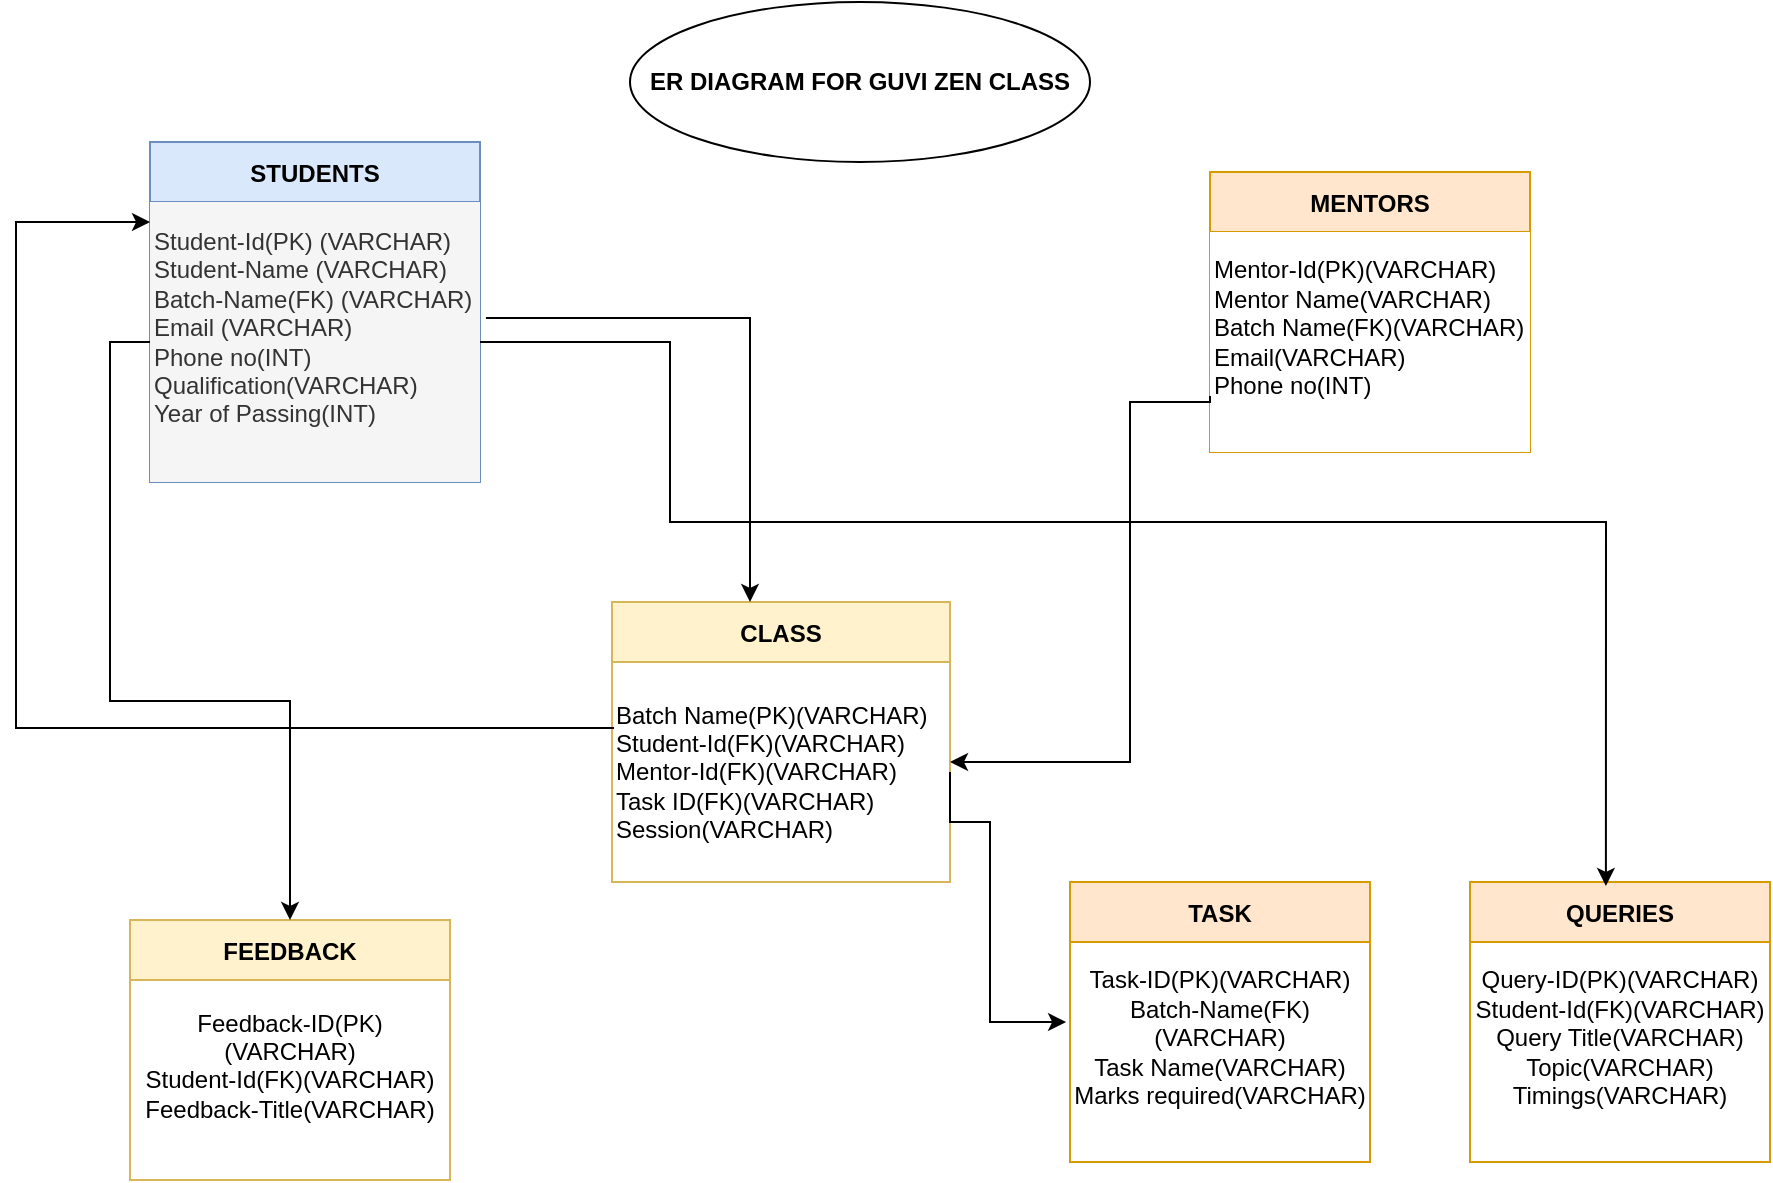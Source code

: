 <mxfile version="24.6.4" type="google">
  <diagram name="Page-1" id="k3Wl8LOWiAauprJHbQ4l">
    <mxGraphModel dx="880" dy="468" grid="1" gridSize="10" guides="1" tooltips="1" connect="1" arrows="1" fold="1" page="1" pageScale="1" pageWidth="850" pageHeight="1100" math="0" shadow="0">
      <root>
        <mxCell id="0" />
        <mxCell id="1" parent="0" />
        <mxCell id="TjbdBot4XybQkpJCTx5u-63" value="MENTORS" style="shape=table;startSize=30;container=1;collapsible=0;childLayout=tableLayout;fillColor=#ffe6cc;strokeColor=#d79b00;fontStyle=1" vertex="1" parent="1">
          <mxGeometry x="630" y="85" width="160" height="140" as="geometry" />
        </mxCell>
        <mxCell id="TjbdBot4XybQkpJCTx5u-64" value="" style="shape=tableRow;horizontal=0;startSize=0;swimlaneHead=0;swimlaneBody=0;strokeColor=inherit;top=0;left=0;bottom=0;right=0;collapsible=0;dropTarget=0;fillColor=none;points=[[0,0.5],[1,0.5]];portConstraint=eastwest;" vertex="1" parent="TjbdBot4XybQkpJCTx5u-63">
          <mxGeometry y="30" width="160" height="110" as="geometry" />
        </mxCell>
        <mxCell id="TjbdBot4XybQkpJCTx5u-65" value="Mentor-Id(PK)(VARCHAR)&lt;br&gt;Mentor Name(VARCHAR)&lt;br&gt;Batch Name(FK)(VARCHAR)&lt;div&gt;Email(VARCHAR)&lt;br&gt;Phone no(INT)&lt;br&gt;&lt;br&gt;&lt;/div&gt;" style="shape=partialRectangle;html=1;whiteSpace=wrap;connectable=0;overflow=hidden;top=0;left=0;bottom=0;right=0;pointerEvents=1;align=left;" vertex="1" parent="TjbdBot4XybQkpJCTx5u-64">
          <mxGeometry width="160" height="110" as="geometry">
            <mxRectangle width="160" height="110" as="alternateBounds" />
          </mxGeometry>
        </mxCell>
        <mxCell id="TjbdBot4XybQkpJCTx5u-83" value="STUDENTS" style="shape=table;startSize=30;container=1;collapsible=0;childLayout=tableLayout;fillColor=#dae8fc;strokeColor=#6c8ebf;fontStyle=1" vertex="1" parent="1">
          <mxGeometry x="100" y="70" width="165" height="170" as="geometry" />
        </mxCell>
        <mxCell id="TjbdBot4XybQkpJCTx5u-84" value="" style="shape=tableRow;horizontal=0;startSize=0;swimlaneHead=0;swimlaneBody=0;strokeColor=inherit;top=0;left=0;bottom=0;right=0;collapsible=0;dropTarget=0;fillColor=none;points=[[0,0.5],[1,0.5]];portConstraint=eastwest;" vertex="1" parent="TjbdBot4XybQkpJCTx5u-83">
          <mxGeometry y="30" width="165" height="140" as="geometry" />
        </mxCell>
        <mxCell id="TjbdBot4XybQkpJCTx5u-85" value="Student-Id(PK) (VARCHAR)&lt;br&gt;Student-Name (VARCHAR)&lt;br&gt;Batch-Name(FK) (VARCHAR)&lt;br&gt;Email (VARCHAR)&lt;br&gt;Phone no(INT)&lt;br&gt;Qualification(VARCHAR)&lt;div&gt;Year of Passing&lt;span style=&quot;background-color: initial;&quot;&gt;(INT)&lt;/span&gt;&lt;/div&gt;&lt;div&gt;&lt;br&gt;&lt;/div&gt;" style="shape=partialRectangle;html=1;whiteSpace=wrap;connectable=0;strokeColor=#666666;overflow=hidden;fillColor=#f5f5f5;top=0;left=0;bottom=0;right=0;pointerEvents=1;align=left;fontColor=#333333;" vertex="1" parent="TjbdBot4XybQkpJCTx5u-84">
          <mxGeometry width="165" height="140" as="geometry">
            <mxRectangle width="165" height="140" as="alternateBounds" />
          </mxGeometry>
        </mxCell>
        <mxCell id="TjbdBot4XybQkpJCTx5u-103" style="edgeStyle=orthogonalEdgeStyle;rounded=0;orthogonalLoop=1;jettySize=auto;html=1;exitX=1;exitY=0.5;exitDx=0;exitDy=0;" edge="1" parent="TjbdBot4XybQkpJCTx5u-83" source="TjbdBot4XybQkpJCTx5u-84" target="TjbdBot4XybQkpJCTx5u-84">
          <mxGeometry relative="1" as="geometry" />
        </mxCell>
        <mxCell id="TjbdBot4XybQkpJCTx5u-86" value="CLASS" style="shape=table;startSize=30;container=1;collapsible=0;childLayout=tableLayout;fillColor=#fff2cc;strokeColor=#d6b656;fontStyle=1" vertex="1" parent="1">
          <mxGeometry x="331" y="300" width="169" height="140" as="geometry" />
        </mxCell>
        <mxCell id="TjbdBot4XybQkpJCTx5u-87" value="" style="shape=tableRow;horizontal=0;startSize=0;swimlaneHead=0;swimlaneBody=0;strokeColor=inherit;top=0;left=0;bottom=0;right=0;collapsible=0;dropTarget=0;fillColor=none;points=[[0,0.5],[1,0.5]];portConstraint=eastwest;" vertex="1" parent="TjbdBot4XybQkpJCTx5u-86">
          <mxGeometry y="30" width="169" height="110" as="geometry" />
        </mxCell>
        <mxCell id="TjbdBot4XybQkpJCTx5u-88" value="Batch Name(PK)(VARCHAR)&lt;br&gt;Student-Id(FK)(VARCHAR)&lt;div&gt;Mentor-Id(FK)(VARCHAR)&lt;br&gt;Task ID(FK)(VARCHAR)&lt;br&gt;Session&lt;span style=&quot;background-color: initial;&quot;&gt;(VARCHAR)&lt;/span&gt;&lt;/div&gt;" style="shape=partialRectangle;html=1;whiteSpace=wrap;connectable=0;strokeColor=inherit;overflow=hidden;fillColor=none;top=0;left=0;bottom=0;right=0;pointerEvents=1;align=left;" vertex="1" parent="TjbdBot4XybQkpJCTx5u-87">
          <mxGeometry width="169" height="110" as="geometry">
            <mxRectangle width="169" height="110" as="alternateBounds" />
          </mxGeometry>
        </mxCell>
        <mxCell id="TjbdBot4XybQkpJCTx5u-89" value="TASK" style="shape=table;startSize=30;container=1;collapsible=0;childLayout=tableLayout;fillColor=#ffe6cc;strokeColor=#d79b00;fontStyle=1" vertex="1" parent="1">
          <mxGeometry x="560" y="440" width="150" height="140" as="geometry" />
        </mxCell>
        <mxCell id="TjbdBot4XybQkpJCTx5u-90" value="" style="shape=tableRow;horizontal=0;startSize=0;swimlaneHead=0;swimlaneBody=0;strokeColor=inherit;top=0;left=0;bottom=0;right=0;collapsible=0;dropTarget=0;fillColor=none;points=[[0,0.5],[1,0.5]];portConstraint=eastwest;" vertex="1" parent="TjbdBot4XybQkpJCTx5u-89">
          <mxGeometry y="30" width="150" height="110" as="geometry" />
        </mxCell>
        <mxCell id="TjbdBot4XybQkpJCTx5u-91" value="Task-ID(PK)&lt;span style=&quot;text-align: left;&quot;&gt;(VARCHAR)&lt;/span&gt;&lt;br&gt;Batch-Name(FK)&lt;span style=&quot;text-align: left;&quot;&gt;(VARCHAR)&lt;/span&gt;&lt;br&gt;Task Name&lt;span style=&quot;text-align: left;&quot;&gt;(VARCHAR)&lt;/span&gt;&lt;div&gt;Marks required&lt;span style=&quot;text-align: left;&quot;&gt;(VARCHAR)&lt;/span&gt;&lt;br&gt;&lt;div&gt;&lt;br&gt;&lt;/div&gt;&lt;/div&gt;" style="shape=partialRectangle;html=1;whiteSpace=wrap;connectable=0;strokeColor=inherit;overflow=hidden;fillColor=none;top=0;left=0;bottom=0;right=0;pointerEvents=1;" vertex="1" parent="TjbdBot4XybQkpJCTx5u-90">
          <mxGeometry width="150" height="110" as="geometry">
            <mxRectangle width="150" height="110" as="alternateBounds" />
          </mxGeometry>
        </mxCell>
        <mxCell id="TjbdBot4XybQkpJCTx5u-92" value="QUERIES" style="shape=table;startSize=30;container=1;collapsible=0;childLayout=tableLayout;fillColor=#ffe6cc;strokeColor=#d79b00;fontStyle=1" vertex="1" parent="1">
          <mxGeometry x="760" y="440" width="150" height="140" as="geometry" />
        </mxCell>
        <mxCell id="TjbdBot4XybQkpJCTx5u-93" value="" style="shape=tableRow;horizontal=0;startSize=0;swimlaneHead=0;swimlaneBody=0;strokeColor=inherit;top=0;left=0;bottom=0;right=0;collapsible=0;dropTarget=0;fillColor=none;points=[[0,0.5],[1,0.5]];portConstraint=eastwest;" vertex="1" parent="TjbdBot4XybQkpJCTx5u-92">
          <mxGeometry y="30" width="150" height="110" as="geometry" />
        </mxCell>
        <mxCell id="TjbdBot4XybQkpJCTx5u-94" value="Query-ID(PK)&lt;span style=&quot;text-align: left;&quot;&gt;(VARCHAR)&lt;/span&gt;&lt;br&gt;Student-Id(FK)&lt;span style=&quot;text-align: left;&quot;&gt;(VARCHAR)&lt;/span&gt;&lt;br&gt;&lt;div&gt;Query Title&lt;span style=&quot;text-align: left;&quot;&gt;(VARCHAR)&lt;/span&gt;&lt;br&gt;Topic&lt;span style=&quot;text-align: left;&quot;&gt;(VARCHAR)&lt;/span&gt;&lt;br&gt;Timings&lt;span style=&quot;text-align: left;&quot;&gt;(VARCHAR)&lt;/span&gt;&lt;br&gt;&lt;br&gt;&lt;/div&gt;" style="shape=partialRectangle;html=1;whiteSpace=wrap;connectable=0;strokeColor=inherit;overflow=hidden;fillColor=none;top=0;left=0;bottom=0;right=0;pointerEvents=1;" vertex="1" parent="TjbdBot4XybQkpJCTx5u-93">
          <mxGeometry width="150" height="110" as="geometry">
            <mxRectangle width="150" height="110" as="alternateBounds" />
          </mxGeometry>
        </mxCell>
        <mxCell id="TjbdBot4XybQkpJCTx5u-96" value="FEEDBACK" style="shape=table;startSize=30;container=1;collapsible=0;childLayout=tableLayout;fillColor=#fff2cc;strokeColor=#d6b656;fontStyle=1" vertex="1" parent="1">
          <mxGeometry x="90" y="459" width="160" height="130" as="geometry" />
        </mxCell>
        <mxCell id="TjbdBot4XybQkpJCTx5u-97" value="" style="shape=tableRow;horizontal=0;startSize=0;swimlaneHead=0;swimlaneBody=0;strokeColor=inherit;top=0;left=0;bottom=0;right=0;collapsible=0;dropTarget=0;fillColor=none;points=[[0,0.5],[1,0.5]];portConstraint=eastwest;" vertex="1" parent="TjbdBot4XybQkpJCTx5u-96">
          <mxGeometry y="30" width="160" height="100" as="geometry" />
        </mxCell>
        <mxCell id="TjbdBot4XybQkpJCTx5u-98" value="Feedback-ID(PK)&lt;span style=&quot;text-align: left;&quot;&gt;(VARCHAR)&lt;/span&gt;&lt;div&gt;Student-Id(FK)&lt;span style=&quot;text-align: left; background-color: initial;&quot;&gt;(VARCHAR)&lt;/span&gt;&lt;/div&gt;&lt;div&gt;Feedback-Title&lt;span style=&quot;text-align: left; background-color: initial;&quot;&gt;(VARCHAR)&lt;/span&gt;&lt;/div&gt;&lt;div&gt;&lt;br&gt;&lt;/div&gt;" style="shape=partialRectangle;html=1;whiteSpace=wrap;connectable=0;strokeColor=inherit;overflow=hidden;fillColor=none;top=0;left=0;bottom=0;right=0;pointerEvents=1;" vertex="1" parent="TjbdBot4XybQkpJCTx5u-97">
          <mxGeometry width="160" height="100" as="geometry">
            <mxRectangle width="160" height="100" as="alternateBounds" />
          </mxGeometry>
        </mxCell>
        <mxCell id="TjbdBot4XybQkpJCTx5u-99" style="edgeStyle=none;rounded=0;orthogonalLoop=1;jettySize=auto;html=1;exitX=1.018;exitY=0.414;exitDx=0;exitDy=0;exitPerimeter=0;" edge="1" parent="1" source="TjbdBot4XybQkpJCTx5u-84">
          <mxGeometry relative="1" as="geometry">
            <mxPoint x="400" y="300" as="targetPoint" />
            <mxPoint x="270" y="160" as="sourcePoint" />
            <Array as="points">
              <mxPoint x="400" y="158" />
            </Array>
          </mxGeometry>
        </mxCell>
        <mxCell id="TjbdBot4XybQkpJCTx5u-104" style="edgeStyle=orthogonalEdgeStyle;rounded=0;orthogonalLoop=1;jettySize=auto;html=1;exitX=0;exitY=0.5;exitDx=0;exitDy=0;entryX=-0.012;entryY=0.018;entryDx=0;entryDy=0;entryPerimeter=0;" edge="1" parent="1">
          <mxGeometry relative="1" as="geometry">
            <mxPoint x="100.02" y="110.0" as="targetPoint" />
            <mxPoint x="332" y="363.02" as="sourcePoint" />
            <Array as="points">
              <mxPoint x="33" y="363.02" />
              <mxPoint x="33" y="110.02" />
            </Array>
          </mxGeometry>
        </mxCell>
        <mxCell id="TjbdBot4XybQkpJCTx5u-106" style="edgeStyle=orthogonalEdgeStyle;rounded=0;orthogonalLoop=1;jettySize=auto;html=1;exitX=0;exitY=0.745;exitDx=0;exitDy=0;exitPerimeter=0;" edge="1" parent="1">
          <mxGeometry relative="1" as="geometry">
            <mxPoint x="500" y="380" as="targetPoint" />
            <mxPoint x="630" y="196.95" as="sourcePoint" />
            <Array as="points">
              <mxPoint x="630" y="200" />
              <mxPoint x="590" y="200" />
              <mxPoint x="590" y="380" />
            </Array>
          </mxGeometry>
        </mxCell>
        <mxCell id="TjbdBot4XybQkpJCTx5u-108" style="edgeStyle=orthogonalEdgeStyle;rounded=0;orthogonalLoop=1;jettySize=auto;html=1;exitX=0;exitY=0.5;exitDx=0;exitDy=0;entryX=0.5;entryY=0;entryDx=0;entryDy=0;" edge="1" parent="1" source="TjbdBot4XybQkpJCTx5u-84" target="TjbdBot4XybQkpJCTx5u-96">
          <mxGeometry relative="1" as="geometry" />
        </mxCell>
        <mxCell id="TjbdBot4XybQkpJCTx5u-109" style="edgeStyle=orthogonalEdgeStyle;rounded=0;orthogonalLoop=1;jettySize=auto;html=1;exitX=1;exitY=0.5;exitDx=0;exitDy=0;entryX=-0.013;entryY=0.364;entryDx=0;entryDy=0;entryPerimeter=0;" edge="1" parent="1" source="TjbdBot4XybQkpJCTx5u-87" target="TjbdBot4XybQkpJCTx5u-90">
          <mxGeometry relative="1" as="geometry">
            <mxPoint x="620" y="385" as="targetPoint" />
            <Array as="points">
              <mxPoint x="500" y="410" />
              <mxPoint x="520" y="410" />
              <mxPoint x="520" y="510" />
            </Array>
          </mxGeometry>
        </mxCell>
        <mxCell id="TjbdBot4XybQkpJCTx5u-110" style="edgeStyle=orthogonalEdgeStyle;rounded=0;orthogonalLoop=1;jettySize=auto;html=1;exitX=1;exitY=0.5;exitDx=0;exitDy=0;entryX=0.453;entryY=0.014;entryDx=0;entryDy=0;entryPerimeter=0;" edge="1" parent="1" source="TjbdBot4XybQkpJCTx5u-84" target="TjbdBot4XybQkpJCTx5u-92">
          <mxGeometry relative="1" as="geometry">
            <Array as="points">
              <mxPoint x="360" y="170" />
              <mxPoint x="360" y="260" />
              <mxPoint x="828" y="260" />
            </Array>
          </mxGeometry>
        </mxCell>
        <mxCell id="TjbdBot4XybQkpJCTx5u-111" value="&lt;b&gt;ER DIAGRAM FOR GUVI ZEN CLASS&lt;/b&gt;" style="ellipse;whiteSpace=wrap;html=1;" vertex="1" parent="1">
          <mxGeometry x="340" width="230" height="80" as="geometry" />
        </mxCell>
      </root>
    </mxGraphModel>
  </diagram>
</mxfile>
